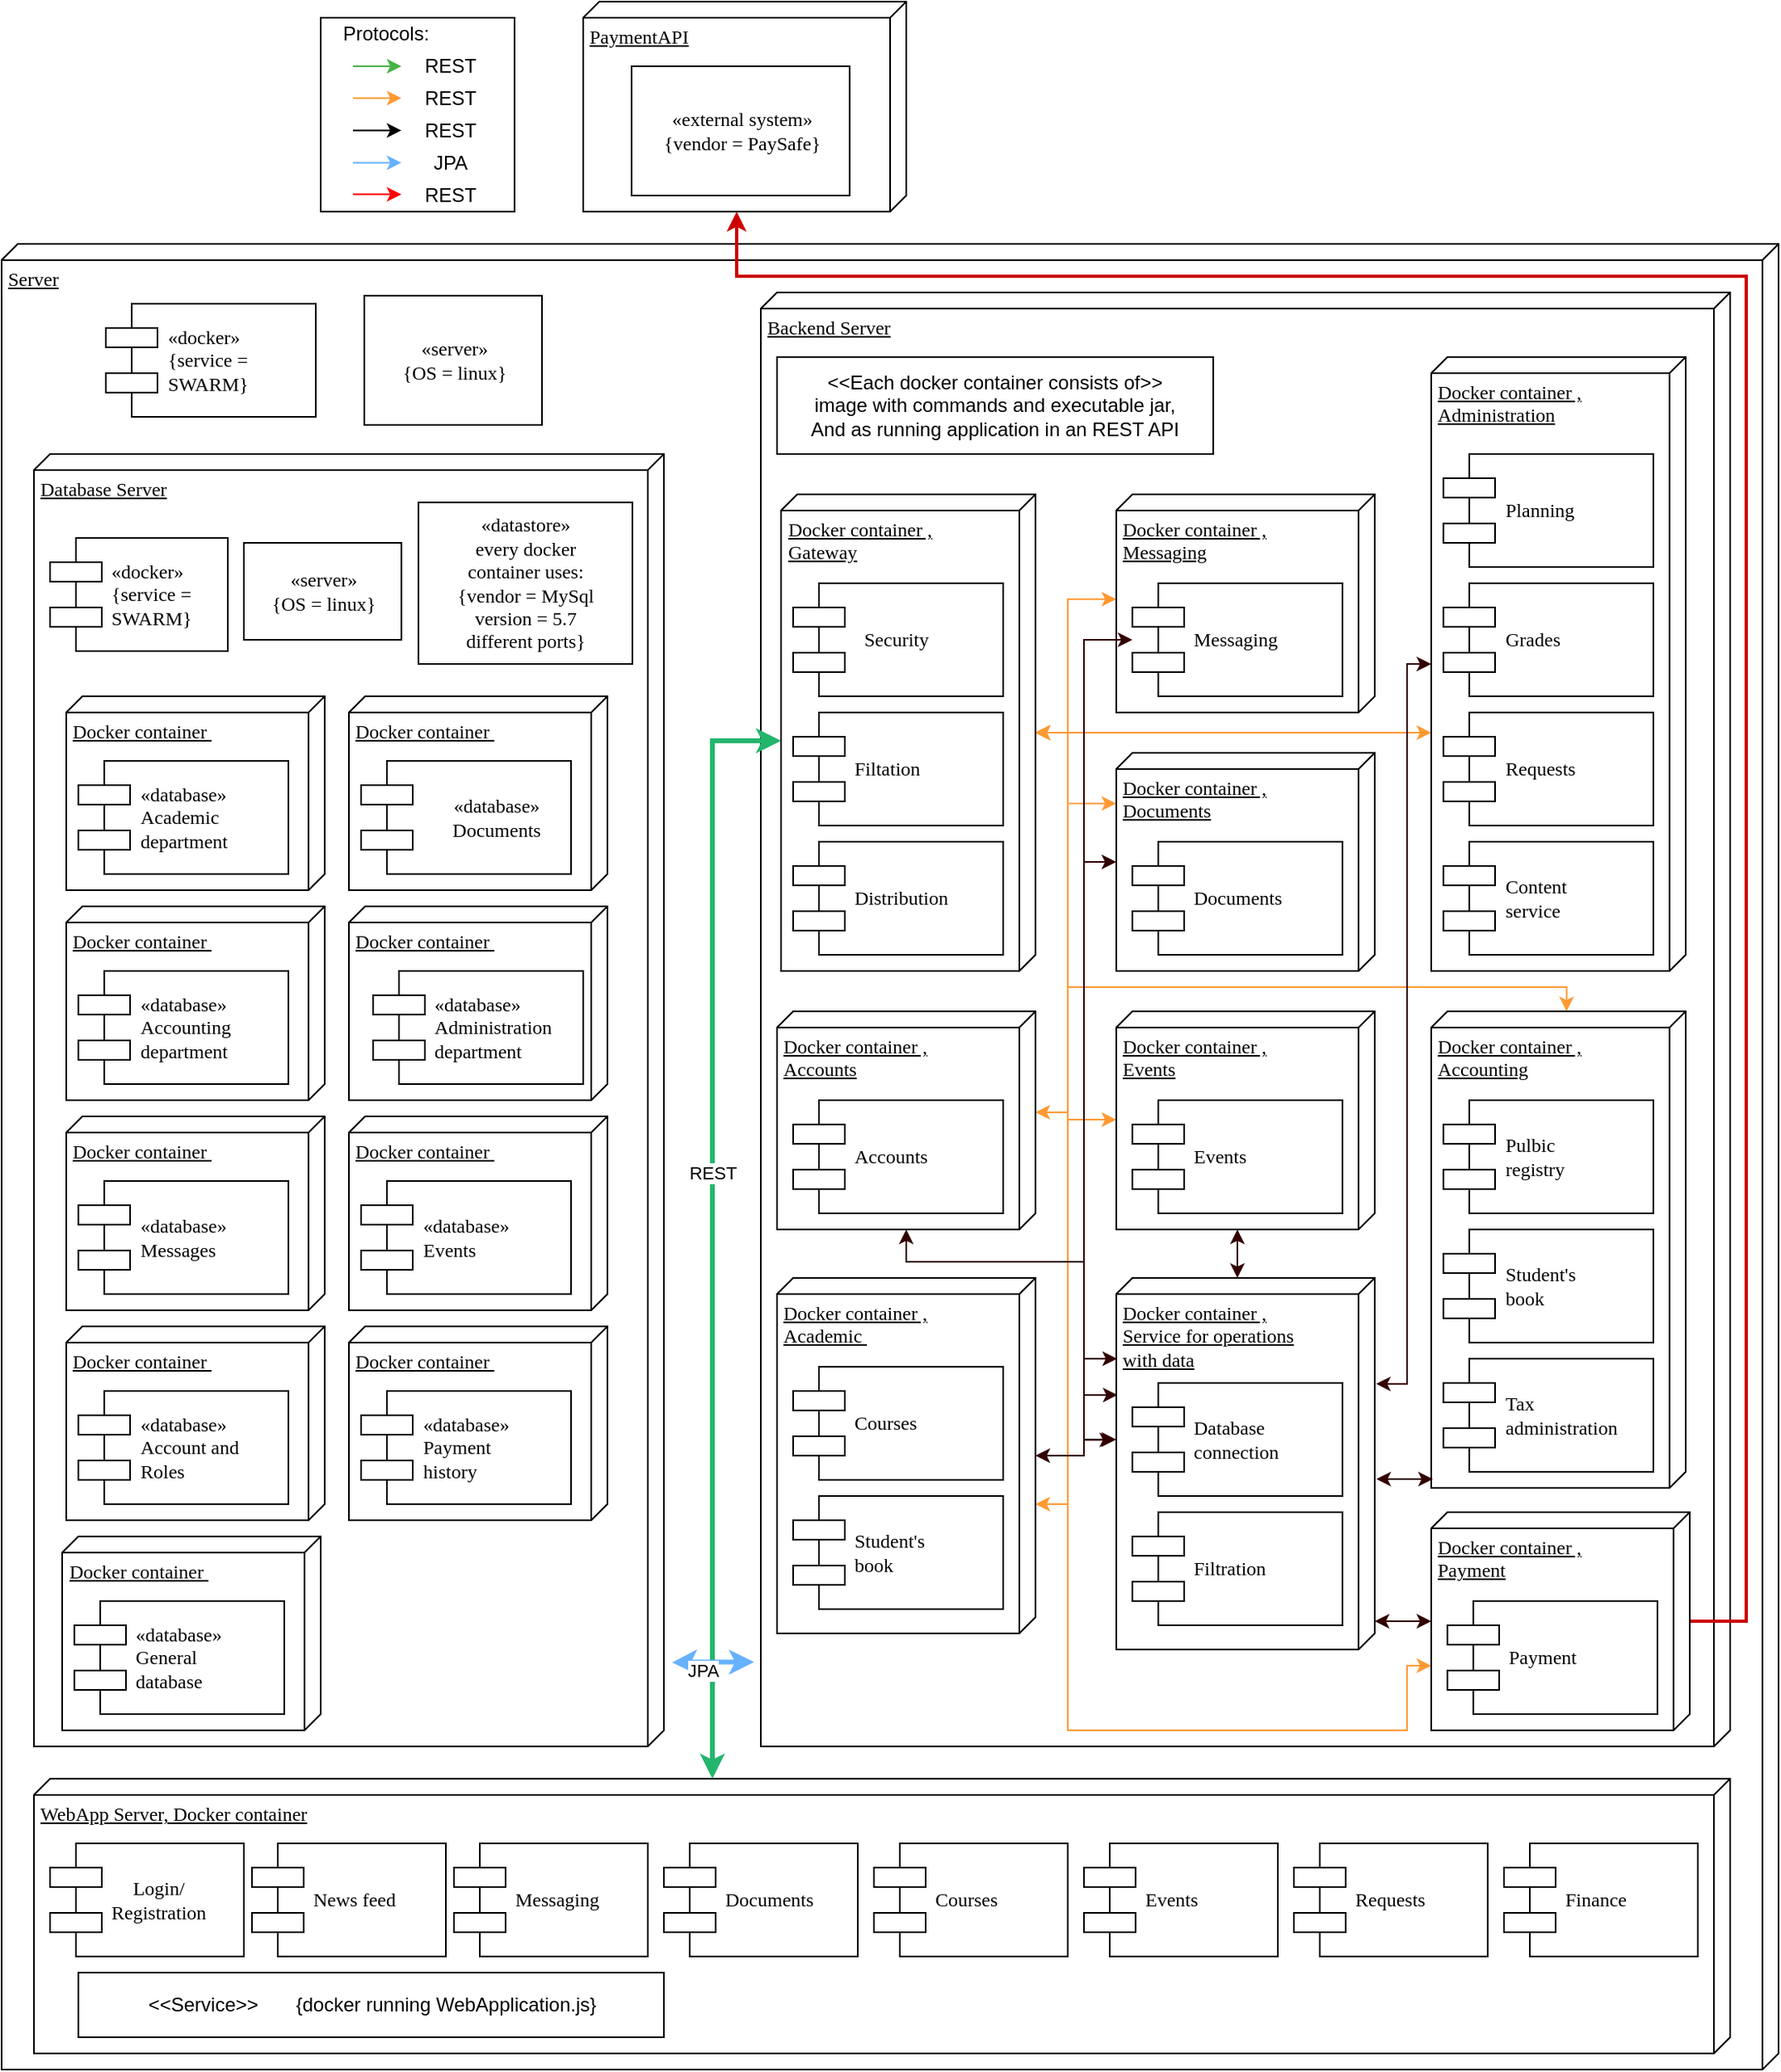 <mxfile version="13.0.3" type="device"><diagram name="Page-1" id="5f0bae14-7c28-e335-631c-24af17079c00"><mxGraphModel dx="1185" dy="1535" grid="1" gridSize="10" guides="1" tooltips="1" connect="1" arrows="1" fold="1" page="1" pageScale="1" pageWidth="1100" pageHeight="850" background="#ffffff" math="0" shadow="0"><root><mxCell id="0"/><mxCell id="1" parent="0"/><mxCell id="Y31faUd3Yd0whzCMjGhw-131" value="" style="rounded=0;whiteSpace=wrap;html=1;" parent="1" vertex="1"><mxGeometry x="327.5" y="-60" width="120" height="120" as="geometry"/></mxCell><mxCell id="X_svFR7hhlQltkgBxWSP-20" value="Server" style="verticalAlign=top;align=left;spacingTop=8;spacingLeft=2;spacingRight=12;shape=cube;size=10;direction=south;fontStyle=4;html=1;rounded=0;shadow=0;comic=0;labelBackgroundColor=none;strokeWidth=1;fontFamily=Verdana;fontSize=12" parent="1" vertex="1"><mxGeometry x="130" y="80" width="1100" height="1130" as="geometry"/></mxCell><mxCell id="39150e848f15840c-1" value="Database Server" style="verticalAlign=top;align=left;spacingTop=8;spacingLeft=2;spacingRight=12;shape=cube;size=10;direction=south;fontStyle=4;html=1;rounded=0;shadow=0;comic=0;labelBackgroundColor=none;strokeWidth=1;fontFamily=Verdana;fontSize=12" parent="1" vertex="1"><mxGeometry x="150" y="210" width="390" height="800" as="geometry"/></mxCell><mxCell id="39150e848f15840c-3" value="WebApp Server, Docker container" style="verticalAlign=top;align=left;spacingTop=8;spacingLeft=2;spacingRight=12;shape=cube;size=10;direction=south;fontStyle=4;html=1;rounded=0;shadow=0;comic=0;labelBackgroundColor=none;strokeWidth=1;fontFamily=Verdana;fontSize=12" parent="1" vertex="1"><mxGeometry x="150" y="1030" width="1050" height="170" as="geometry"/></mxCell><mxCell id="39150e848f15840c-4" value="«server»&lt;br&gt;{OS = linux}" style="html=1;rounded=0;shadow=0;comic=0;labelBackgroundColor=none;strokeWidth=1;fontFamily=Verdana;fontSize=12;align=center;" parent="1" vertex="1"><mxGeometry x="280" y="265" width="97.5" height="60" as="geometry"/></mxCell><mxCell id="3-cwL8gVeg2p0YVa7Eqc-1" value="PaymentAPI&lt;br&gt;&lt;br&gt;" style="verticalAlign=top;align=left;spacingTop=8;spacingLeft=2;spacingRight=12;shape=cube;size=10;direction=south;fontStyle=4;html=1;rounded=0;shadow=0;comic=0;labelBackgroundColor=none;strokeWidth=1;fontFamily=Verdana;fontSize=12" parent="1" vertex="1"><mxGeometry x="490" y="-70" width="200" height="130" as="geometry"/></mxCell><mxCell id="X_svFR7hhlQltkgBxWSP-9" value="Docker container&amp;nbsp;&lt;br&gt;" style="verticalAlign=top;align=left;spacingTop=8;spacingLeft=2;spacingRight=12;shape=cube;size=10;direction=south;fontStyle=4;html=1;rounded=0;shadow=0;comic=0;labelBackgroundColor=none;strokeWidth=1;fontFamily=Verdana;fontSize=12" parent="1" vertex="1"><mxGeometry x="170" y="360" width="160" height="120" as="geometry"/></mxCell><mxCell id="X_svFR7hhlQltkgBxWSP-5" value="&lt;span style=&quot;text-align: center&quot;&gt;«database»&lt;/span&gt;&lt;br&gt;Academic&lt;br&gt;department" style="shape=component;align=left;spacingLeft=36;rounded=0;shadow=0;comic=0;labelBackgroundColor=none;strokeWidth=1;fontFamily=Verdana;fontSize=12;html=1;" parent="1" vertex="1"><mxGeometry x="177.5" y="400" width="130" height="70" as="geometry"/></mxCell><mxCell id="X_svFR7hhlQltkgBxWSP-11" value="Docker container&amp;nbsp;&lt;br&gt;" style="verticalAlign=top;align=left;spacingTop=8;spacingLeft=2;spacingRight=12;shape=cube;size=10;direction=south;fontStyle=4;html=1;rounded=0;shadow=0;comic=0;labelBackgroundColor=none;strokeWidth=1;fontFamily=Verdana;fontSize=12" parent="1" vertex="1"><mxGeometry x="345" y="360" width="160" height="120" as="geometry"/></mxCell><mxCell id="X_svFR7hhlQltkgBxWSP-12" value="«datastore»&lt;br&gt;every docker &lt;br&gt;container uses:&lt;br&gt;{vendor = MySql&lt;br&gt;version = 5.7&lt;br&gt;different ports}" style="html=1;rounded=0;shadow=0;comic=0;labelBackgroundColor=none;strokeWidth=1;fontFamily=Verdana;fontSize=12;align=center;" parent="1" vertex="1"><mxGeometry x="388" y="240" width="132.5" height="100" as="geometry"/></mxCell><mxCell id="X_svFR7hhlQltkgBxWSP-7" value="«database»&lt;br style=&quot;text-align: left&quot;&gt;Documents" style="shape=component;align=center;spacingLeft=36;rounded=0;shadow=0;comic=0;labelBackgroundColor=none;strokeWidth=1;fontFamily=Verdana;fontSize=12;html=1;" parent="1" vertex="1"><mxGeometry x="352.5" y="400" width="130" height="70" as="geometry"/></mxCell><mxCell id="X_svFR7hhlQltkgBxWSP-13" value="&lt;span style=&quot;text-align: center&quot;&gt;«docker»&lt;br&gt;&lt;/span&gt;{service =&lt;br&gt;SWARM}" style="shape=component;align=left;spacingLeft=36;rounded=0;shadow=0;comic=0;labelBackgroundColor=none;strokeWidth=1;fontFamily=Verdana;fontSize=12;html=1;" parent="1" vertex="1"><mxGeometry x="160" y="262" width="110" height="70" as="geometry"/></mxCell><mxCell id="X_svFR7hhlQltkgBxWSP-14" value="Docker container&amp;nbsp;&lt;br&gt;" style="verticalAlign=top;align=left;spacingTop=8;spacingLeft=2;spacingRight=12;shape=cube;size=10;direction=south;fontStyle=4;html=1;rounded=0;shadow=0;comic=0;labelBackgroundColor=none;strokeWidth=1;fontFamily=Verdana;fontSize=12" parent="1" vertex="1"><mxGeometry x="170" y="490" width="160" height="120" as="geometry"/></mxCell><mxCell id="X_svFR7hhlQltkgBxWSP-15" value="Docker container&amp;nbsp;&lt;br&gt;" style="verticalAlign=top;align=left;spacingTop=8;spacingLeft=2;spacingRight=12;shape=cube;size=10;direction=south;fontStyle=4;html=1;rounded=0;shadow=0;comic=0;labelBackgroundColor=none;strokeWidth=1;fontFamily=Verdana;fontSize=12" parent="1" vertex="1"><mxGeometry x="345" y="490" width="160" height="120" as="geometry"/></mxCell><mxCell id="X_svFR7hhlQltkgBxWSP-6" value="&lt;span style=&quot;text-align: center&quot;&gt;«&lt;/span&gt;&lt;span style=&quot;text-align: center&quot;&gt;database&lt;/span&gt;&lt;span style=&quot;text-align: center&quot;&gt;»&lt;/span&gt;&lt;br&gt;Administration&lt;br&gt;department" style="shape=component;align=left;spacingLeft=36;rounded=0;shadow=0;comic=0;labelBackgroundColor=none;strokeWidth=1;fontFamily=Verdana;fontSize=12;html=1;" parent="1" vertex="1"><mxGeometry x="360" y="530" width="130" height="70" as="geometry"/></mxCell><mxCell id="39150e848f15840c-5" value="&lt;span style=&quot;text-align: center&quot;&gt;«&lt;/span&gt;&lt;span style=&quot;text-align: center&quot;&gt;database&lt;/span&gt;&lt;span style=&quot;text-align: center&quot;&gt;»&lt;/span&gt;&lt;br&gt;Accounting &lt;br&gt;department" style="shape=component;align=left;spacingLeft=36;rounded=0;shadow=0;comic=0;labelBackgroundColor=none;strokeWidth=1;fontFamily=Verdana;fontSize=12;html=1;" parent="1" vertex="1"><mxGeometry x="177.5" y="530" width="130" height="70" as="geometry"/></mxCell><mxCell id="X_svFR7hhlQltkgBxWSP-19" value="«external system»&lt;br&gt;{vendor = PaySafe}" style="html=1;rounded=0;shadow=0;comic=0;labelBackgroundColor=none;strokeWidth=1;fontFamily=Verdana;fontSize=12;align=center;" parent="1" vertex="1"><mxGeometry x="520" y="-30" width="135" height="80" as="geometry"/></mxCell><mxCell id="X_svFR7hhlQltkgBxWSP-21" value="«server»&lt;br&gt;{OS = linux}" style="html=1;rounded=0;shadow=0;comic=0;labelBackgroundColor=none;strokeWidth=1;fontFamily=Verdana;fontSize=12;align=center;" parent="1" vertex="1"><mxGeometry x="354.5" y="112" width="110" height="80" as="geometry"/></mxCell><mxCell id="X_svFR7hhlQltkgBxWSP-22" value="&lt;span style=&quot;text-align: center&quot;&gt;«docker»&lt;br&gt;&lt;/span&gt;{service =&lt;br&gt;SWARM}" style="shape=component;align=left;spacingLeft=36;rounded=0;shadow=0;comic=0;labelBackgroundColor=none;strokeWidth=1;fontFamily=Verdana;fontSize=12;html=1;" parent="1" vertex="1"><mxGeometry x="194.5" y="117" width="130" height="70" as="geometry"/></mxCell><mxCell id="Y31faUd3Yd0whzCMjGhw-1" value="Docker container&amp;nbsp;&lt;br&gt;" style="verticalAlign=top;align=left;spacingTop=8;spacingLeft=2;spacingRight=12;shape=cube;size=10;direction=south;fontStyle=4;html=1;rounded=0;shadow=0;comic=0;labelBackgroundColor=none;strokeWidth=1;fontFamily=Verdana;fontSize=12" parent="1" vertex="1"><mxGeometry x="170" y="620" width="160" height="120" as="geometry"/></mxCell><mxCell id="Y31faUd3Yd0whzCMjGhw-2" value="&lt;span style=&quot;text-align: center&quot;&gt;«&lt;/span&gt;&lt;span style=&quot;text-align: center&quot;&gt;database&lt;/span&gt;&lt;span style=&quot;text-align: center&quot;&gt;»&lt;/span&gt;&lt;br&gt;Messages" style="shape=component;align=left;spacingLeft=36;rounded=0;shadow=0;comic=0;labelBackgroundColor=none;strokeWidth=1;fontFamily=Verdana;fontSize=12;html=1;" parent="1" vertex="1"><mxGeometry x="177.5" y="660" width="130" height="70" as="geometry"/></mxCell><mxCell id="Y31faUd3Yd0whzCMjGhw-3" value="Docker container&amp;nbsp;&lt;br&gt;" style="verticalAlign=top;align=left;spacingTop=8;spacingLeft=2;spacingRight=12;shape=cube;size=10;direction=south;fontStyle=4;html=1;rounded=0;shadow=0;comic=0;labelBackgroundColor=none;strokeWidth=1;fontFamily=Verdana;fontSize=12" parent="1" vertex="1"><mxGeometry x="345" y="620" width="160" height="120" as="geometry"/></mxCell><mxCell id="Y31faUd3Yd0whzCMjGhw-4" value="&lt;span style=&quot;text-align: center&quot;&gt;«&lt;/span&gt;&lt;span style=&quot;text-align: center&quot;&gt;database&lt;/span&gt;&lt;span style=&quot;text-align: center&quot;&gt;»&lt;/span&gt;&lt;br&gt;Events" style="shape=component;align=left;spacingLeft=36;rounded=0;shadow=0;comic=0;labelBackgroundColor=none;strokeWidth=1;fontFamily=Verdana;fontSize=12;html=1;" parent="1" vertex="1"><mxGeometry x="352.5" y="660" width="130" height="70" as="geometry"/></mxCell><mxCell id="Y31faUd3Yd0whzCMjGhw-5" value="Docker container&amp;nbsp;&lt;br&gt;" style="verticalAlign=top;align=left;spacingTop=8;spacingLeft=2;spacingRight=12;shape=cube;size=10;direction=south;fontStyle=4;html=1;rounded=0;shadow=0;comic=0;labelBackgroundColor=none;strokeWidth=1;fontFamily=Verdana;fontSize=12" parent="1" vertex="1"><mxGeometry x="170" y="750" width="160" height="120" as="geometry"/></mxCell><mxCell id="Y31faUd3Yd0whzCMjGhw-6" value="&lt;span style=&quot;text-align: center&quot;&gt;«&lt;/span&gt;&lt;span style=&quot;text-align: center&quot;&gt;database&lt;/span&gt;&lt;span style=&quot;text-align: center&quot;&gt;»&lt;/span&gt;&lt;br&gt;Account and&amp;nbsp;&lt;br&gt;Roles" style="shape=component;align=left;spacingLeft=36;rounded=0;shadow=0;comic=0;labelBackgroundColor=none;strokeWidth=1;fontFamily=Verdana;fontSize=12;html=1;" parent="1" vertex="1"><mxGeometry x="177.5" y="790" width="130" height="70" as="geometry"/></mxCell><mxCell id="Y31faUd3Yd0whzCMjGhw-7" value="Docker container&amp;nbsp;&lt;br&gt;" style="verticalAlign=top;align=left;spacingTop=8;spacingLeft=2;spacingRight=12;shape=cube;size=10;direction=south;fontStyle=4;html=1;rounded=0;shadow=0;comic=0;labelBackgroundColor=none;strokeWidth=1;fontFamily=Verdana;fontSize=12" parent="1" vertex="1"><mxGeometry x="345" y="750" width="160" height="120" as="geometry"/></mxCell><mxCell id="Y31faUd3Yd0whzCMjGhw-8" value="&lt;span style=&quot;text-align: center&quot;&gt;«&lt;/span&gt;&lt;span style=&quot;text-align: center&quot;&gt;database&lt;/span&gt;&lt;span style=&quot;text-align: center&quot;&gt;»&lt;/span&gt;&lt;br&gt;Payment&amp;nbsp;&lt;br&gt;history" style="shape=component;align=left;spacingLeft=36;rounded=0;shadow=0;comic=0;labelBackgroundColor=none;strokeWidth=1;fontFamily=Verdana;fontSize=12;html=1;" parent="1" vertex="1"><mxGeometry x="352.5" y="790" width="130" height="70" as="geometry"/></mxCell><mxCell id="Y31faUd3Yd0whzCMjGhw-9" value="Backend Server" style="verticalAlign=top;align=left;spacingTop=8;spacingLeft=2;spacingRight=12;shape=cube;size=10;direction=south;fontStyle=4;html=1;rounded=0;shadow=0;comic=0;labelBackgroundColor=none;strokeWidth=1;fontFamily=Verdana;fontSize=12" parent="1" vertex="1"><mxGeometry x="600" y="110" width="600" height="900" as="geometry"/></mxCell><mxCell id="Y31faUd3Yd0whzCMjGhw-117" style="edgeStyle=orthogonalEdgeStyle;rounded=0;orthogonalLoop=1;jettySize=auto;html=1;entryX=0.481;entryY=1;entryDx=0;entryDy=0;entryPerimeter=0;startArrow=classic;startFill=1;endArrow=classic;endFill=1;strokeColor=#FF9933;strokeWidth=1;" parent="1" source="Y31faUd3Yd0whzCMjGhw-25" target="Y31faUd3Yd0whzCMjGhw-27" edge="1"><mxGeometry relative="1" as="geometry"><Array as="points"><mxPoint x="790" y="383"/><mxPoint x="790" y="300"/></Array></mxGeometry></mxCell><mxCell id="Y31faUd3Yd0whzCMjGhw-118" style="edgeStyle=orthogonalEdgeStyle;rounded=0;orthogonalLoop=1;jettySize=auto;html=1;entryX=0.232;entryY=1;entryDx=0;entryDy=0;entryPerimeter=0;startArrow=classic;startFill=1;endArrow=classic;endFill=1;strokeColor=#FF9933;strokeWidth=1;" parent="1" source="Y31faUd3Yd0whzCMjGhw-25" target="Y31faUd3Yd0whzCMjGhw-33" edge="1"><mxGeometry relative="1" as="geometry"><Array as="points"><mxPoint x="790" y="382"/><mxPoint x="790" y="426"/></Array></mxGeometry></mxCell><mxCell id="Y31faUd3Yd0whzCMjGhw-119" style="edgeStyle=orthogonalEdgeStyle;rounded=0;orthogonalLoop=1;jettySize=auto;html=1;startArrow=classic;startFill=1;endArrow=classic;endFill=1;strokeColor=#FF9933;strokeWidth=1;" parent="1" source="Y31faUd3Yd0whzCMjGhw-25" target="Y31faUd3Yd0whzCMjGhw-41" edge="1"><mxGeometry relative="1" as="geometry"><Array as="points"><mxPoint x="790" y="382"/><mxPoint x="790" y="622"/></Array></mxGeometry></mxCell><mxCell id="Y31faUd3Yd0whzCMjGhw-120" style="edgeStyle=orthogonalEdgeStyle;rounded=0;orthogonalLoop=1;jettySize=auto;html=1;entryX=0;entryY=0;entryDx=62.5;entryDy=0;entryPerimeter=0;startArrow=classic;startFill=1;endArrow=classic;endFill=1;strokeColor=#FF9933;strokeWidth=1;" parent="1" source="Y31faUd3Yd0whzCMjGhw-25" target="Y31faUd3Yd0whzCMjGhw-35" edge="1"><mxGeometry relative="1" as="geometry"><Array as="points"><mxPoint x="790" y="383"/><mxPoint x="790" y="618"/></Array></mxGeometry></mxCell><mxCell id="Y31faUd3Yd0whzCMjGhw-121" style="edgeStyle=orthogonalEdgeStyle;rounded=0;orthogonalLoop=1;jettySize=auto;html=1;startArrow=classic;startFill=1;endArrow=classic;endFill=1;strokeColor=#FF9933;strokeWidth=1;" parent="1" source="Y31faUd3Yd0whzCMjGhw-25" target="Y31faUd3Yd0whzCMjGhw-72" edge="1"><mxGeometry relative="1" as="geometry"><Array as="points"><mxPoint x="790" y="383"/><mxPoint x="790" y="860"/></Array></mxGeometry></mxCell><mxCell id="Y31faUd3Yd0whzCMjGhw-123" style="edgeStyle=orthogonalEdgeStyle;rounded=0;orthogonalLoop=1;jettySize=auto;html=1;startArrow=classic;startFill=1;endArrow=classic;endFill=1;strokeColor=#FF9933;strokeWidth=1;" parent="1" source="Y31faUd3Yd0whzCMjGhw-25" target="Y31faUd3Yd0whzCMjGhw-47" edge="1"><mxGeometry relative="1" as="geometry"><Array as="points"><mxPoint x="960" y="383"/><mxPoint x="960" y="383"/></Array></mxGeometry></mxCell><mxCell id="Y31faUd3Yd0whzCMjGhw-124" style="edgeStyle=orthogonalEdgeStyle;rounded=0;orthogonalLoop=1;jettySize=auto;html=1;entryX=0;entryY=0;entryDx=0;entryDy=73.75;entryPerimeter=0;startArrow=classic;startFill=1;endArrow=classic;endFill=1;strokeColor=#FF9933;strokeWidth=1;" parent="1" source="Y31faUd3Yd0whzCMjGhw-25" target="Y31faUd3Yd0whzCMjGhw-59" edge="1"><mxGeometry relative="1" as="geometry"><Array as="points"><mxPoint x="790" y="383"/><mxPoint x="790" y="540"/><mxPoint x="1099" y="540"/></Array></mxGeometry></mxCell><mxCell id="Y31faUd3Yd0whzCMjGhw-126" style="edgeStyle=orthogonalEdgeStyle;rounded=0;orthogonalLoop=1;jettySize=auto;html=1;startArrow=classic;startFill=1;endArrow=classic;endFill=1;strokeColor=#FF9933;strokeWidth=1;" parent="1" source="Y31faUd3Yd0whzCMjGhw-25" target="Y31faUd3Yd0whzCMjGhw-64" edge="1"><mxGeometry relative="1" as="geometry"><Array as="points"><mxPoint x="790" y="383"/><mxPoint x="790" y="1000"/><mxPoint x="1000" y="1000"/><mxPoint x="1000" y="960"/><mxPoint x="1016" y="960"/></Array></mxGeometry></mxCell><mxCell id="Y31faUd3Yd0whzCMjGhw-25" value="Docker container ,&lt;br&gt;Gateway" style="verticalAlign=top;align=left;spacingTop=8;spacingLeft=2;spacingRight=12;shape=cube;size=10;direction=south;fontStyle=4;html=1;rounded=0;shadow=0;comic=0;labelBackgroundColor=none;strokeWidth=1;fontFamily=Verdana;fontSize=12" parent="1" vertex="1"><mxGeometry x="612.5" y="235" width="157.5" height="295" as="geometry"/></mxCell><mxCell id="Y31faUd3Yd0whzCMjGhw-26" value="&amp;nbsp; Security" style="shape=component;align=left;spacingLeft=36;rounded=0;shadow=0;comic=0;labelBackgroundColor=none;strokeWidth=1;fontFamily=Verdana;fontSize=12;html=1;" parent="1" vertex="1"><mxGeometry x="620" y="290" width="130" height="70" as="geometry"/></mxCell><mxCell id="Y31faUd3Yd0whzCMjGhw-27" value="Docker container ,&lt;br&gt;Messaging" style="verticalAlign=top;align=left;spacingTop=8;spacingLeft=2;spacingRight=12;shape=cube;size=10;direction=south;fontStyle=4;html=1;rounded=0;shadow=0;comic=0;labelBackgroundColor=none;strokeWidth=1;fontFamily=Verdana;fontSize=12" parent="1" vertex="1"><mxGeometry x="820" y="235" width="160" height="135" as="geometry"/></mxCell><mxCell id="Y31faUd3Yd0whzCMjGhw-29" value="&amp;lt;&amp;lt;Each docker container consists of&amp;gt;&amp;gt;&lt;br&gt;image with commands and executable jar,&lt;br&gt;And as running application in an REST API" style="rounded=0;whiteSpace=wrap;html=1;" parent="1" vertex="1"><mxGeometry x="610" y="150" width="270" height="60" as="geometry"/></mxCell><mxCell id="Y31faUd3Yd0whzCMjGhw-30" value="Filtation" style="shape=component;align=left;spacingLeft=36;rounded=0;shadow=0;comic=0;labelBackgroundColor=none;strokeWidth=1;fontFamily=Verdana;fontSize=12;html=1;" parent="1" vertex="1"><mxGeometry x="620" y="370" width="130" height="70" as="geometry"/></mxCell><mxCell id="Y31faUd3Yd0whzCMjGhw-31" value="Distribution" style="shape=component;align=left;spacingLeft=36;rounded=0;shadow=0;comic=0;labelBackgroundColor=none;strokeWidth=1;fontFamily=Verdana;fontSize=12;html=1;" parent="1" vertex="1"><mxGeometry x="620" y="450" width="130" height="70" as="geometry"/></mxCell><mxCell id="Y31faUd3Yd0whzCMjGhw-115" style="edgeStyle=orthogonalEdgeStyle;rounded=0;orthogonalLoop=1;jettySize=auto;html=1;entryX=0.315;entryY=0.995;entryDx=0;entryDy=0;entryPerimeter=0;startArrow=classic;startFill=1;endArrow=classic;endFill=1;strokeColor=#330000;strokeWidth=1;" parent="1" source="Y31faUd3Yd0whzCMjGhw-32" target="Y31faUd3Yd0whzCMjGhw-68" edge="1"><mxGeometry relative="1" as="geometry"><Array as="points"><mxPoint x="800" y="325"/><mxPoint x="800" y="793"/></Array></mxGeometry></mxCell><mxCell id="Y31faUd3Yd0whzCMjGhw-32" value="Messaging" style="shape=component;align=left;spacingLeft=36;rounded=0;shadow=0;comic=0;labelBackgroundColor=none;strokeWidth=1;fontFamily=Verdana;fontSize=12;html=1;" parent="1" vertex="1"><mxGeometry x="830" y="290" width="130" height="70" as="geometry"/></mxCell><mxCell id="Y31faUd3Yd0whzCMjGhw-114" style="edgeStyle=orthogonalEdgeStyle;rounded=0;orthogonalLoop=1;jettySize=auto;html=1;startArrow=classic;startFill=1;endArrow=classic;endFill=1;strokeColor=#330000;strokeWidth=1;entryX=0.218;entryY=0.997;entryDx=0;entryDy=0;entryPerimeter=0;" parent="1" source="Y31faUd3Yd0whzCMjGhw-33" target="Y31faUd3Yd0whzCMjGhw-68" edge="1"><mxGeometry relative="1" as="geometry"><mxPoint x="821" y="800" as="targetPoint"/><Array as="points"><mxPoint x="800" y="462"/><mxPoint x="800" y="770"/><mxPoint x="820" y="770"/></Array></mxGeometry></mxCell><mxCell id="Y31faUd3Yd0whzCMjGhw-33" value="Docker container ,&lt;br&gt;Documents" style="verticalAlign=top;align=left;spacingTop=8;spacingLeft=2;spacingRight=12;shape=cube;size=10;direction=south;fontStyle=4;html=1;rounded=0;shadow=0;comic=0;labelBackgroundColor=none;strokeWidth=1;fontFamily=Verdana;fontSize=12" parent="1" vertex="1"><mxGeometry x="820" y="395" width="160" height="135" as="geometry"/></mxCell><mxCell id="Y31faUd3Yd0whzCMjGhw-34" value="Documents" style="shape=component;align=left;spacingLeft=36;rounded=0;shadow=0;comic=0;labelBackgroundColor=none;strokeWidth=1;fontFamily=Verdana;fontSize=12;html=1;" parent="1" vertex="1"><mxGeometry x="830" y="450" width="130" height="70" as="geometry"/></mxCell><mxCell id="Y31faUd3Yd0whzCMjGhw-113" style="edgeStyle=orthogonalEdgeStyle;rounded=0;orthogonalLoop=1;jettySize=auto;html=1;startArrow=classic;startFill=1;endArrow=classic;endFill=1;strokeColor=#330000;strokeWidth=1;entryX=0.436;entryY=1.008;entryDx=0;entryDy=0;entryPerimeter=0;" parent="1" source="Y31faUd3Yd0whzCMjGhw-35" target="Y31faUd3Yd0whzCMjGhw-68" edge="1"><mxGeometry relative="1" as="geometry"><mxPoint x="822" y="791" as="targetPoint"/><Array as="points"><mxPoint x="690" y="710"/><mxPoint x="800" y="710"/><mxPoint x="800" y="820"/></Array></mxGeometry></mxCell><mxCell id="Y31faUd3Yd0whzCMjGhw-35" value="Docker container ,&lt;br&gt;Accounts" style="verticalAlign=top;align=left;spacingTop=8;spacingLeft=2;spacingRight=12;shape=cube;size=10;direction=south;fontStyle=4;html=1;rounded=0;shadow=0;comic=0;labelBackgroundColor=none;strokeWidth=1;fontFamily=Verdana;fontSize=12" parent="1" vertex="1"><mxGeometry x="610" y="555" width="160" height="135" as="geometry"/></mxCell><mxCell id="Y31faUd3Yd0whzCMjGhw-36" value="Accounts" style="shape=component;align=left;spacingLeft=36;rounded=0;shadow=0;comic=0;labelBackgroundColor=none;strokeWidth=1;fontFamily=Verdana;fontSize=12;html=1;" parent="1" vertex="1"><mxGeometry x="620" y="610" width="130" height="70" as="geometry"/></mxCell><mxCell id="Y31faUd3Yd0whzCMjGhw-41" value="Docker container ,&lt;br&gt;Events" style="verticalAlign=top;align=left;spacingTop=8;spacingLeft=2;spacingRight=12;shape=cube;size=10;direction=south;fontStyle=4;html=1;rounded=0;shadow=0;comic=0;labelBackgroundColor=none;strokeWidth=1;fontFamily=Verdana;fontSize=12" parent="1" vertex="1"><mxGeometry x="820" y="555" width="160" height="135" as="geometry"/></mxCell><mxCell id="Y31faUd3Yd0whzCMjGhw-107" value="" style="edgeStyle=orthogonalEdgeStyle;rounded=0;orthogonalLoop=1;jettySize=auto;html=1;startArrow=classic;startFill=1;endArrow=classic;endFill=1;strokeColor=#330000;strokeWidth=1;" parent="1" target="Y31faUd3Yd0whzCMjGhw-68" edge="1"><mxGeometry relative="1" as="geometry"><mxPoint x="895" y="690" as="sourcePoint"/><Array as="points"><mxPoint x="895" y="720"/><mxPoint x="895" y="720"/></Array></mxGeometry></mxCell><mxCell id="Y31faUd3Yd0whzCMjGhw-42" value="Events" style="shape=component;align=left;spacingLeft=36;rounded=0;shadow=0;comic=0;labelBackgroundColor=none;strokeWidth=1;fontFamily=Verdana;fontSize=12;html=1;" parent="1" vertex="1"><mxGeometry x="830" y="610" width="130" height="70" as="geometry"/></mxCell><mxCell id="Y31faUd3Yd0whzCMjGhw-112" style="edgeStyle=orthogonalEdgeStyle;rounded=0;orthogonalLoop=1;jettySize=auto;html=1;entryX=0.285;entryY=-0.005;entryDx=0;entryDy=0;entryPerimeter=0;startArrow=classic;startFill=1;endArrow=classic;endFill=1;strokeColor=#330000;strokeWidth=1;" parent="1" source="Y31faUd3Yd0whzCMjGhw-47" target="Y31faUd3Yd0whzCMjGhw-68" edge="1"><mxGeometry relative="1" as="geometry"><Array as="points"><mxPoint x="1000" y="340"/><mxPoint x="1000" y="786"/></Array></mxGeometry></mxCell><mxCell id="Y31faUd3Yd0whzCMjGhw-47" value="Docker container ,&lt;br&gt;Administration" style="verticalAlign=top;align=left;spacingTop=8;spacingLeft=2;spacingRight=12;shape=cube;size=10;direction=south;fontStyle=4;html=1;rounded=0;shadow=0;comic=0;labelBackgroundColor=none;strokeWidth=1;fontFamily=Verdana;fontSize=12" parent="1" vertex="1"><mxGeometry x="1015" y="150" width="157.5" height="380" as="geometry"/></mxCell><mxCell id="Y31faUd3Yd0whzCMjGhw-48" value="Grades" style="shape=component;align=left;spacingLeft=36;rounded=0;shadow=0;comic=0;labelBackgroundColor=none;strokeWidth=1;fontFamily=Verdana;fontSize=12;html=1;" parent="1" vertex="1"><mxGeometry x="1022.5" y="290" width="130" height="70" as="geometry"/></mxCell><mxCell id="Y31faUd3Yd0whzCMjGhw-49" value="Requests" style="shape=component;align=left;spacingLeft=36;rounded=0;shadow=0;comic=0;labelBackgroundColor=none;strokeWidth=1;fontFamily=Verdana;fontSize=12;html=1;" parent="1" vertex="1"><mxGeometry x="1022.5" y="370" width="130" height="70" as="geometry"/></mxCell><mxCell id="Y31faUd3Yd0whzCMjGhw-50" value="Content&lt;br&gt;service" style="shape=component;align=left;spacingLeft=36;rounded=0;shadow=0;comic=0;labelBackgroundColor=none;strokeWidth=1;fontFamily=Verdana;fontSize=12;html=1;" parent="1" vertex="1"><mxGeometry x="1022.5" y="450" width="130" height="70" as="geometry"/></mxCell><mxCell id="Y31faUd3Yd0whzCMjGhw-59" value="Docker container ,&lt;br&gt;Accounting" style="verticalAlign=top;align=left;spacingTop=8;spacingLeft=2;spacingRight=12;shape=cube;size=10;direction=south;fontStyle=4;html=1;rounded=0;shadow=0;comic=0;labelBackgroundColor=none;strokeWidth=1;fontFamily=Verdana;fontSize=12" parent="1" vertex="1"><mxGeometry x="1015" y="555" width="157.5" height="295" as="geometry"/></mxCell><mxCell id="Y31faUd3Yd0whzCMjGhw-60" value="Pulbic&amp;nbsp;&lt;br&gt;registry" style="shape=component;align=left;spacingLeft=36;rounded=0;shadow=0;comic=0;labelBackgroundColor=none;strokeWidth=1;fontFamily=Verdana;fontSize=12;html=1;" parent="1" vertex="1"><mxGeometry x="1022.5" y="610" width="130" height="70" as="geometry"/></mxCell><mxCell id="Y31faUd3Yd0whzCMjGhw-61" value="Student's&amp;nbsp;&lt;br&gt;book" style="shape=component;align=left;spacingLeft=36;rounded=0;shadow=0;comic=0;labelBackgroundColor=none;strokeWidth=1;fontFamily=Verdana;fontSize=12;html=1;" parent="1" vertex="1"><mxGeometry x="1022.5" y="690" width="130" height="70" as="geometry"/></mxCell><mxCell id="Y31faUd3Yd0whzCMjGhw-62" value="Tax&lt;br&gt;administration" style="shape=component;align=left;spacingLeft=36;rounded=0;shadow=0;comic=0;labelBackgroundColor=none;strokeWidth=1;fontFamily=Verdana;fontSize=12;html=1;" parent="1" vertex="1"><mxGeometry x="1022.5" y="770" width="130" height="70" as="geometry"/></mxCell><mxCell id="Y31faUd3Yd0whzCMjGhw-63" value="Planning" style="shape=component;align=left;spacingLeft=36;rounded=0;shadow=0;comic=0;labelBackgroundColor=none;strokeWidth=1;fontFamily=Verdana;fontSize=12;html=1;" parent="1" vertex="1"><mxGeometry x="1022.5" y="210" width="130" height="70" as="geometry"/></mxCell><mxCell id="Y31faUd3Yd0whzCMjGhw-80" style="edgeStyle=orthogonalEdgeStyle;rounded=0;orthogonalLoop=1;jettySize=auto;html=1;entryX=0;entryY=0;entryDx=130;entryDy=105;entryPerimeter=0;strokeColor=#CC0000;strokeWidth=2;" parent="1" source="Y31faUd3Yd0whzCMjGhw-64" target="3-cwL8gVeg2p0YVa7Eqc-1" edge="1"><mxGeometry relative="1" as="geometry"><Array as="points"><mxPoint x="1210" y="932"/><mxPoint x="1210" y="100"/><mxPoint x="585" y="100"/></Array></mxGeometry></mxCell><mxCell id="Y31faUd3Yd0whzCMjGhw-109" value="" style="edgeStyle=orthogonalEdgeStyle;rounded=0;orthogonalLoop=1;jettySize=auto;html=1;startArrow=classic;startFill=1;endArrow=classic;endFill=1;strokeColor=#330000;strokeWidth=1;" parent="1" source="Y31faUd3Yd0whzCMjGhw-64" target="Y31faUd3Yd0whzCMjGhw-68" edge="1"><mxGeometry relative="1" as="geometry"><Array as="points"><mxPoint x="995" y="933"/><mxPoint x="1000" y="933"/></Array></mxGeometry></mxCell><mxCell id="Y31faUd3Yd0whzCMjGhw-64" value="Docker container ,&lt;br&gt;Payment" style="verticalAlign=top;align=left;spacingTop=8;spacingLeft=2;spacingRight=12;shape=cube;size=10;direction=south;fontStyle=4;html=1;rounded=0;shadow=0;comic=0;labelBackgroundColor=none;strokeWidth=1;fontFamily=Verdana;fontSize=12" parent="1" vertex="1"><mxGeometry x="1015" y="865" width="160" height="135" as="geometry"/></mxCell><mxCell id="Y31faUd3Yd0whzCMjGhw-65" value="Payment" style="shape=component;align=left;spacingLeft=36;rounded=0;shadow=0;comic=0;labelBackgroundColor=none;strokeWidth=1;fontFamily=Verdana;fontSize=12;html=1;" parent="1" vertex="1"><mxGeometry x="1025" y="920" width="130" height="70" as="geometry"/></mxCell><mxCell id="Y31faUd3Yd0whzCMjGhw-68" value="Docker container ,&lt;br&gt;Service for operations &lt;br&gt;with data" style="verticalAlign=top;align=left;spacingTop=8;spacingLeft=2;spacingRight=12;shape=cube;size=10;direction=south;fontStyle=4;html=1;rounded=0;shadow=0;comic=0;labelBackgroundColor=none;strokeWidth=1;fontFamily=Verdana;fontSize=12" parent="1" vertex="1"><mxGeometry x="820" y="720" width="160" height="230" as="geometry"/></mxCell><mxCell id="Y31faUd3Yd0whzCMjGhw-69" value="Database&amp;nbsp;&lt;br&gt;connection" style="shape=component;align=left;spacingLeft=36;rounded=0;shadow=0;comic=0;labelBackgroundColor=none;strokeWidth=1;fontFamily=Verdana;fontSize=12;html=1;" parent="1" vertex="1"><mxGeometry x="830" y="785" width="130" height="70" as="geometry"/></mxCell><mxCell id="Y31faUd3Yd0whzCMjGhw-72" value="Docker container ,&lt;br&gt;Academic&amp;nbsp;" style="verticalAlign=top;align=left;spacingTop=8;spacingLeft=2;spacingRight=12;shape=cube;size=10;direction=south;fontStyle=4;html=1;rounded=0;shadow=0;comic=0;labelBackgroundColor=none;strokeWidth=1;fontFamily=Verdana;fontSize=12" parent="1" vertex="1"><mxGeometry x="610" y="720" width="160" height="220" as="geometry"/></mxCell><mxCell id="Y31faUd3Yd0whzCMjGhw-73" value="Courses" style="shape=component;align=left;spacingLeft=36;rounded=0;shadow=0;comic=0;labelBackgroundColor=none;strokeWidth=1;fontFamily=Verdana;fontSize=12;html=1;" parent="1" vertex="1"><mxGeometry x="620" y="775" width="130" height="70" as="geometry"/></mxCell><mxCell id="Y31faUd3Yd0whzCMjGhw-74" value="Student's &lt;br&gt;book" style="shape=component;align=left;spacingLeft=36;rounded=0;shadow=0;comic=0;labelBackgroundColor=none;strokeWidth=1;fontFamily=Verdana;fontSize=12;html=1;" parent="1" vertex="1"><mxGeometry x="620" y="855" width="130" height="70" as="geometry"/></mxCell><mxCell id="Y31faUd3Yd0whzCMjGhw-75" value="Filtration" style="shape=component;align=left;spacingLeft=36;rounded=0;shadow=0;comic=0;labelBackgroundColor=none;strokeWidth=1;fontFamily=Verdana;fontSize=12;html=1;" parent="1" vertex="1"><mxGeometry x="830" y="865" width="130" height="70" as="geometry"/></mxCell><mxCell id="Y31faUd3Yd0whzCMjGhw-88" value="&amp;lt;&amp;lt;Service&amp;gt;&amp;gt;&amp;nbsp; &amp;nbsp; &amp;nbsp; &amp;nbsp;{docker running WebApplication.js}" style="rounded=0;whiteSpace=wrap;html=1;" parent="1" vertex="1"><mxGeometry x="177.5" y="1150" width="362.5" height="40" as="geometry"/></mxCell><mxCell id="Y31faUd3Yd0whzCMjGhw-89" value="&lt;div style=&quot;text-align: center&quot;&gt;&lt;span&gt;Login/&lt;/span&gt;&lt;/div&gt;&lt;div style=&quot;text-align: center&quot;&gt;&lt;span&gt;Registration&lt;/span&gt;&lt;/div&gt;" style="shape=component;align=left;spacingLeft=36;rounded=0;shadow=0;comic=0;labelBackgroundColor=none;strokeWidth=1;fontFamily=Verdana;fontSize=12;html=1;" parent="1" vertex="1"><mxGeometry x="160" y="1070" width="120" height="70" as="geometry"/></mxCell><mxCell id="Y31faUd3Yd0whzCMjGhw-93" value="&lt;div style=&quot;text-align: center&quot;&gt;News feed&lt;/div&gt;" style="shape=component;align=left;spacingLeft=36;rounded=0;shadow=0;comic=0;labelBackgroundColor=none;strokeWidth=1;fontFamily=Verdana;fontSize=12;html=1;" parent="1" vertex="1"><mxGeometry x="285" y="1070" width="120" height="70" as="geometry"/></mxCell><mxCell id="Y31faUd3Yd0whzCMjGhw-94" value="&lt;div style=&quot;text-align: center&quot;&gt;Messaging&lt;/div&gt;" style="shape=component;align=left;spacingLeft=36;rounded=0;shadow=0;comic=0;labelBackgroundColor=none;strokeWidth=1;fontFamily=Verdana;fontSize=12;html=1;" parent="1" vertex="1"><mxGeometry x="410" y="1070" width="120" height="70" as="geometry"/></mxCell><mxCell id="Y31faUd3Yd0whzCMjGhw-95" value="&lt;div style=&quot;text-align: center&quot;&gt;Finance&lt;/div&gt;" style="shape=component;align=left;spacingLeft=36;rounded=0;shadow=0;comic=0;labelBackgroundColor=none;strokeWidth=1;fontFamily=Verdana;fontSize=12;html=1;" parent="1" vertex="1"><mxGeometry x="1060" y="1070" width="120" height="70" as="geometry"/></mxCell><mxCell id="Y31faUd3Yd0whzCMjGhw-96" value="&lt;div style=&quot;text-align: center&quot;&gt;Requests&lt;/div&gt;" style="shape=component;align=left;spacingLeft=36;rounded=0;shadow=0;comic=0;labelBackgroundColor=none;strokeWidth=1;fontFamily=Verdana;fontSize=12;html=1;" parent="1" vertex="1"><mxGeometry x="930" y="1070" width="120" height="70" as="geometry"/></mxCell><mxCell id="Y31faUd3Yd0whzCMjGhw-97" value="&lt;div style=&quot;text-align: center&quot;&gt;Courses&lt;/div&gt;" style="shape=component;align=left;spacingLeft=36;rounded=0;shadow=0;comic=0;labelBackgroundColor=none;strokeWidth=1;fontFamily=Verdana;fontSize=12;html=1;" parent="1" vertex="1"><mxGeometry x="670" y="1070" width="120" height="70" as="geometry"/></mxCell><mxCell id="Y31faUd3Yd0whzCMjGhw-98" value="&lt;div style=&quot;text-align: center&quot;&gt;Documents&lt;/div&gt;" style="shape=component;align=left;spacingLeft=36;rounded=0;shadow=0;comic=0;labelBackgroundColor=none;strokeWidth=1;fontFamily=Verdana;fontSize=12;html=1;" parent="1" vertex="1"><mxGeometry x="540" y="1070" width="120" height="70" as="geometry"/></mxCell><mxCell id="Y31faUd3Yd0whzCMjGhw-99" value="&lt;div style=&quot;text-align: center&quot;&gt;Events&lt;/div&gt;" style="shape=component;align=left;spacingLeft=36;rounded=0;shadow=0;comic=0;labelBackgroundColor=none;strokeWidth=1;fontFamily=Verdana;fontSize=12;html=1;" parent="1" vertex="1"><mxGeometry x="800" y="1070" width="120" height="70" as="geometry"/></mxCell><mxCell id="Y31faUd3Yd0whzCMjGhw-103" style="edgeStyle=orthogonalEdgeStyle;rounded=0;orthogonalLoop=1;jettySize=auto;html=1;entryX=0;entryY=0;entryDx=152.5;entryDy=157.5;entryPerimeter=0;startArrow=classic;startFill=1;endArrow=classic;endFill=1;strokeColor=#24B56D;strokeWidth=3;" parent="1" source="39150e848f15840c-3" target="Y31faUd3Yd0whzCMjGhw-25" edge="1"><mxGeometry relative="1" as="geometry"><Array as="points"><mxPoint x="570" y="388"/></Array></mxGeometry></mxCell><mxCell id="Y31faUd3Yd0whzCMjGhw-104" value="REST" style="edgeLabel;html=1;align=center;verticalAlign=middle;resizable=0;points=[];" parent="Y31faUd3Yd0whzCMjGhw-103" vertex="1" connectable="0"><mxGeometry x="0.096" relative="1" as="geometry"><mxPoint as="offset"/></mxGeometry></mxCell><mxCell id="Y31faUd3Yd0whzCMjGhw-110" value="" style="edgeStyle=orthogonalEdgeStyle;rounded=0;orthogonalLoop=1;jettySize=auto;html=1;startArrow=classic;startFill=1;endArrow=classic;endFill=1;strokeColor=#330000;strokeWidth=1;" parent="1" edge="1"><mxGeometry relative="1" as="geometry"><mxPoint x="1016" y="844.5" as="sourcePoint"/><mxPoint x="981" y="844.5" as="targetPoint"/><Array as="points"><mxPoint x="996" y="845"/><mxPoint x="1001" y="845"/></Array></mxGeometry></mxCell><mxCell id="Y31faUd3Yd0whzCMjGhw-128" value="" style="endArrow=classic;html=1;strokeColor=#FF9933;strokeWidth=1;" parent="1" edge="1"><mxGeometry width="50" height="50" relative="1" as="geometry"><mxPoint x="347.5" y="-10.29" as="sourcePoint"/><mxPoint x="377.5" y="-10.29" as="targetPoint"/><Array as="points"><mxPoint x="377.5" y="-10.29"/></Array></mxGeometry></mxCell><mxCell id="Y31faUd3Yd0whzCMjGhw-129" value="" style="endArrow=classic;html=1;strokeColor=#000000;strokeWidth=1;" parent="1" edge="1"><mxGeometry width="50" height="50" relative="1" as="geometry"><mxPoint x="347.5" y="9.71" as="sourcePoint"/><mxPoint x="377.5" y="9.71" as="targetPoint"/><Array as="points"><mxPoint x="377.5" y="9.71"/></Array></mxGeometry></mxCell><mxCell id="Y31faUd3Yd0whzCMjGhw-130" value="" style="endArrow=classic;html=1;strokeColor=#66B2FF;strokeWidth=1;" parent="1" edge="1"><mxGeometry width="50" height="50" relative="1" as="geometry"><mxPoint x="347.5" y="29.71" as="sourcePoint"/><mxPoint x="377.5" y="29.71" as="targetPoint"/><Array as="points"><mxPoint x="377.5" y="29.71"/></Array></mxGeometry></mxCell><mxCell id="Y31faUd3Yd0whzCMjGhw-132" value="Protocols:" style="text;html=1;strokeColor=none;fillColor=none;align=center;verticalAlign=middle;whiteSpace=wrap;rounded=0;" parent="1" vertex="1"><mxGeometry x="327.5" y="-60" width="80" height="20" as="geometry"/></mxCell><mxCell id="Y31faUd3Yd0whzCMjGhw-133" value="" style="endArrow=classic;html=1;strokeColor=#FF0000;strokeWidth=1;" parent="1" edge="1"><mxGeometry width="50" height="50" relative="1" as="geometry"><mxPoint x="347.5" y="49.31" as="sourcePoint"/><mxPoint x="377.5" y="49.31" as="targetPoint"/><Array as="points"><mxPoint x="377.5" y="49.31"/></Array></mxGeometry></mxCell><mxCell id="Y31faUd3Yd0whzCMjGhw-135" value="" style="endArrow=classic;html=1;strokeColor=#47B347;strokeWidth=1;" parent="1" edge="1"><mxGeometry width="50" height="50" relative="1" as="geometry"><mxPoint x="347.5" y="-30.0" as="sourcePoint"/><mxPoint x="377.5" y="-30.0" as="targetPoint"/><Array as="points"><mxPoint x="377.5" y="-30.0"/></Array></mxGeometry></mxCell><mxCell id="Y31faUd3Yd0whzCMjGhw-136" value="REST" style="text;html=1;strokeColor=none;fillColor=none;align=center;verticalAlign=middle;whiteSpace=wrap;rounded=0;" parent="1" vertex="1"><mxGeometry x="387.5" y="-40" width="40" height="20" as="geometry"/></mxCell><mxCell id="Y31faUd3Yd0whzCMjGhw-139" value="REST" style="text;html=1;strokeColor=none;fillColor=none;align=center;verticalAlign=middle;whiteSpace=wrap;rounded=0;" parent="1" vertex="1"><mxGeometry x="387.5" y="-20" width="40" height="20" as="geometry"/></mxCell><mxCell id="Y31faUd3Yd0whzCMjGhw-140" value="REST" style="text;html=1;strokeColor=none;fillColor=none;align=center;verticalAlign=middle;whiteSpace=wrap;rounded=0;" parent="1" vertex="1"><mxGeometry x="387.5" width="40" height="20" as="geometry"/></mxCell><mxCell id="Y31faUd3Yd0whzCMjGhw-141" value="REST" style="text;html=1;strokeColor=none;fillColor=none;align=center;verticalAlign=middle;whiteSpace=wrap;rounded=0;" parent="1" vertex="1"><mxGeometry x="387.5" y="40" width="40" height="20" as="geometry"/></mxCell><mxCell id="Y31faUd3Yd0whzCMjGhw-142" value="JPA" style="text;html=1;strokeColor=none;fillColor=none;align=center;verticalAlign=middle;whiteSpace=wrap;rounded=0;" parent="1" vertex="1"><mxGeometry x="387.5" y="20" width="40" height="20" as="geometry"/></mxCell><mxCell id="Y31faUd3Yd0whzCMjGhw-106" value="" style="edgeStyle=orthogonalEdgeStyle;rounded=0;orthogonalLoop=1;jettySize=auto;html=1;startArrow=classic;startFill=1;endArrow=classic;endFill=1;strokeColor=#330000;strokeWidth=1;" parent="1" source="Y31faUd3Yd0whzCMjGhw-72" edge="1"><mxGeometry relative="1" as="geometry"><mxPoint x="820" y="820" as="targetPoint"/><Array as="points"><mxPoint x="800" y="830"/><mxPoint x="800" y="820"/></Array></mxGeometry></mxCell><mxCell id="ziGVwSekmj4vB_GdqrrZ-1" value="Docker container&amp;nbsp;&lt;br&gt;" style="verticalAlign=top;align=left;spacingTop=8;spacingLeft=2;spacingRight=12;shape=cube;size=10;direction=south;fontStyle=4;html=1;rounded=0;shadow=0;comic=0;labelBackgroundColor=none;strokeWidth=1;fontFamily=Verdana;fontSize=12" vertex="1" parent="1"><mxGeometry x="167.5" y="880" width="160" height="120" as="geometry"/></mxCell><mxCell id="ziGVwSekmj4vB_GdqrrZ-2" value="&lt;span style=&quot;text-align: center&quot;&gt;«&lt;/span&gt;&lt;span style=&quot;text-align: center&quot;&gt;database&lt;/span&gt;&lt;span style=&quot;text-align: center&quot;&gt;»&lt;/span&gt;&lt;br&gt;General&lt;br&gt;database" style="shape=component;align=left;spacingLeft=36;rounded=0;shadow=0;comic=0;labelBackgroundColor=none;strokeWidth=1;fontFamily=Verdana;fontSize=12;html=1;" vertex="1" parent="1"><mxGeometry x="175" y="920" width="130" height="70" as="geometry"/></mxCell><mxCell id="Y31faUd3Yd0whzCMjGhw-116" style="edgeStyle=orthogonalEdgeStyle;rounded=0;orthogonalLoop=1;jettySize=auto;html=1;entryX=0.935;entryY=-0.013;entryDx=0;entryDy=0;entryPerimeter=0;startArrow=classic;startFill=1;endArrow=classic;endFill=1;strokeColor=#66B2FF;strokeWidth=3;exitX=0.942;exitY=1.007;exitDx=0;exitDy=0;exitPerimeter=0;" parent="1" source="Y31faUd3Yd0whzCMjGhw-9" target="39150e848f15840c-1" edge="1"><mxGeometry relative="1" as="geometry"><Array as="points"><mxPoint x="560" y="958"/><mxPoint x="560" y="958"/></Array></mxGeometry></mxCell><mxCell id="Y31faUd3Yd0whzCMjGhw-127" value="JPA" style="edgeLabel;html=1;align=center;verticalAlign=middle;resizable=0;points=[];" parent="Y31faUd3Yd0whzCMjGhw-116" vertex="1" connectable="0"><mxGeometry x="0.287" y="5" relative="1" as="geometry"><mxPoint as="offset"/></mxGeometry></mxCell></root></mxGraphModel></diagram></mxfile>